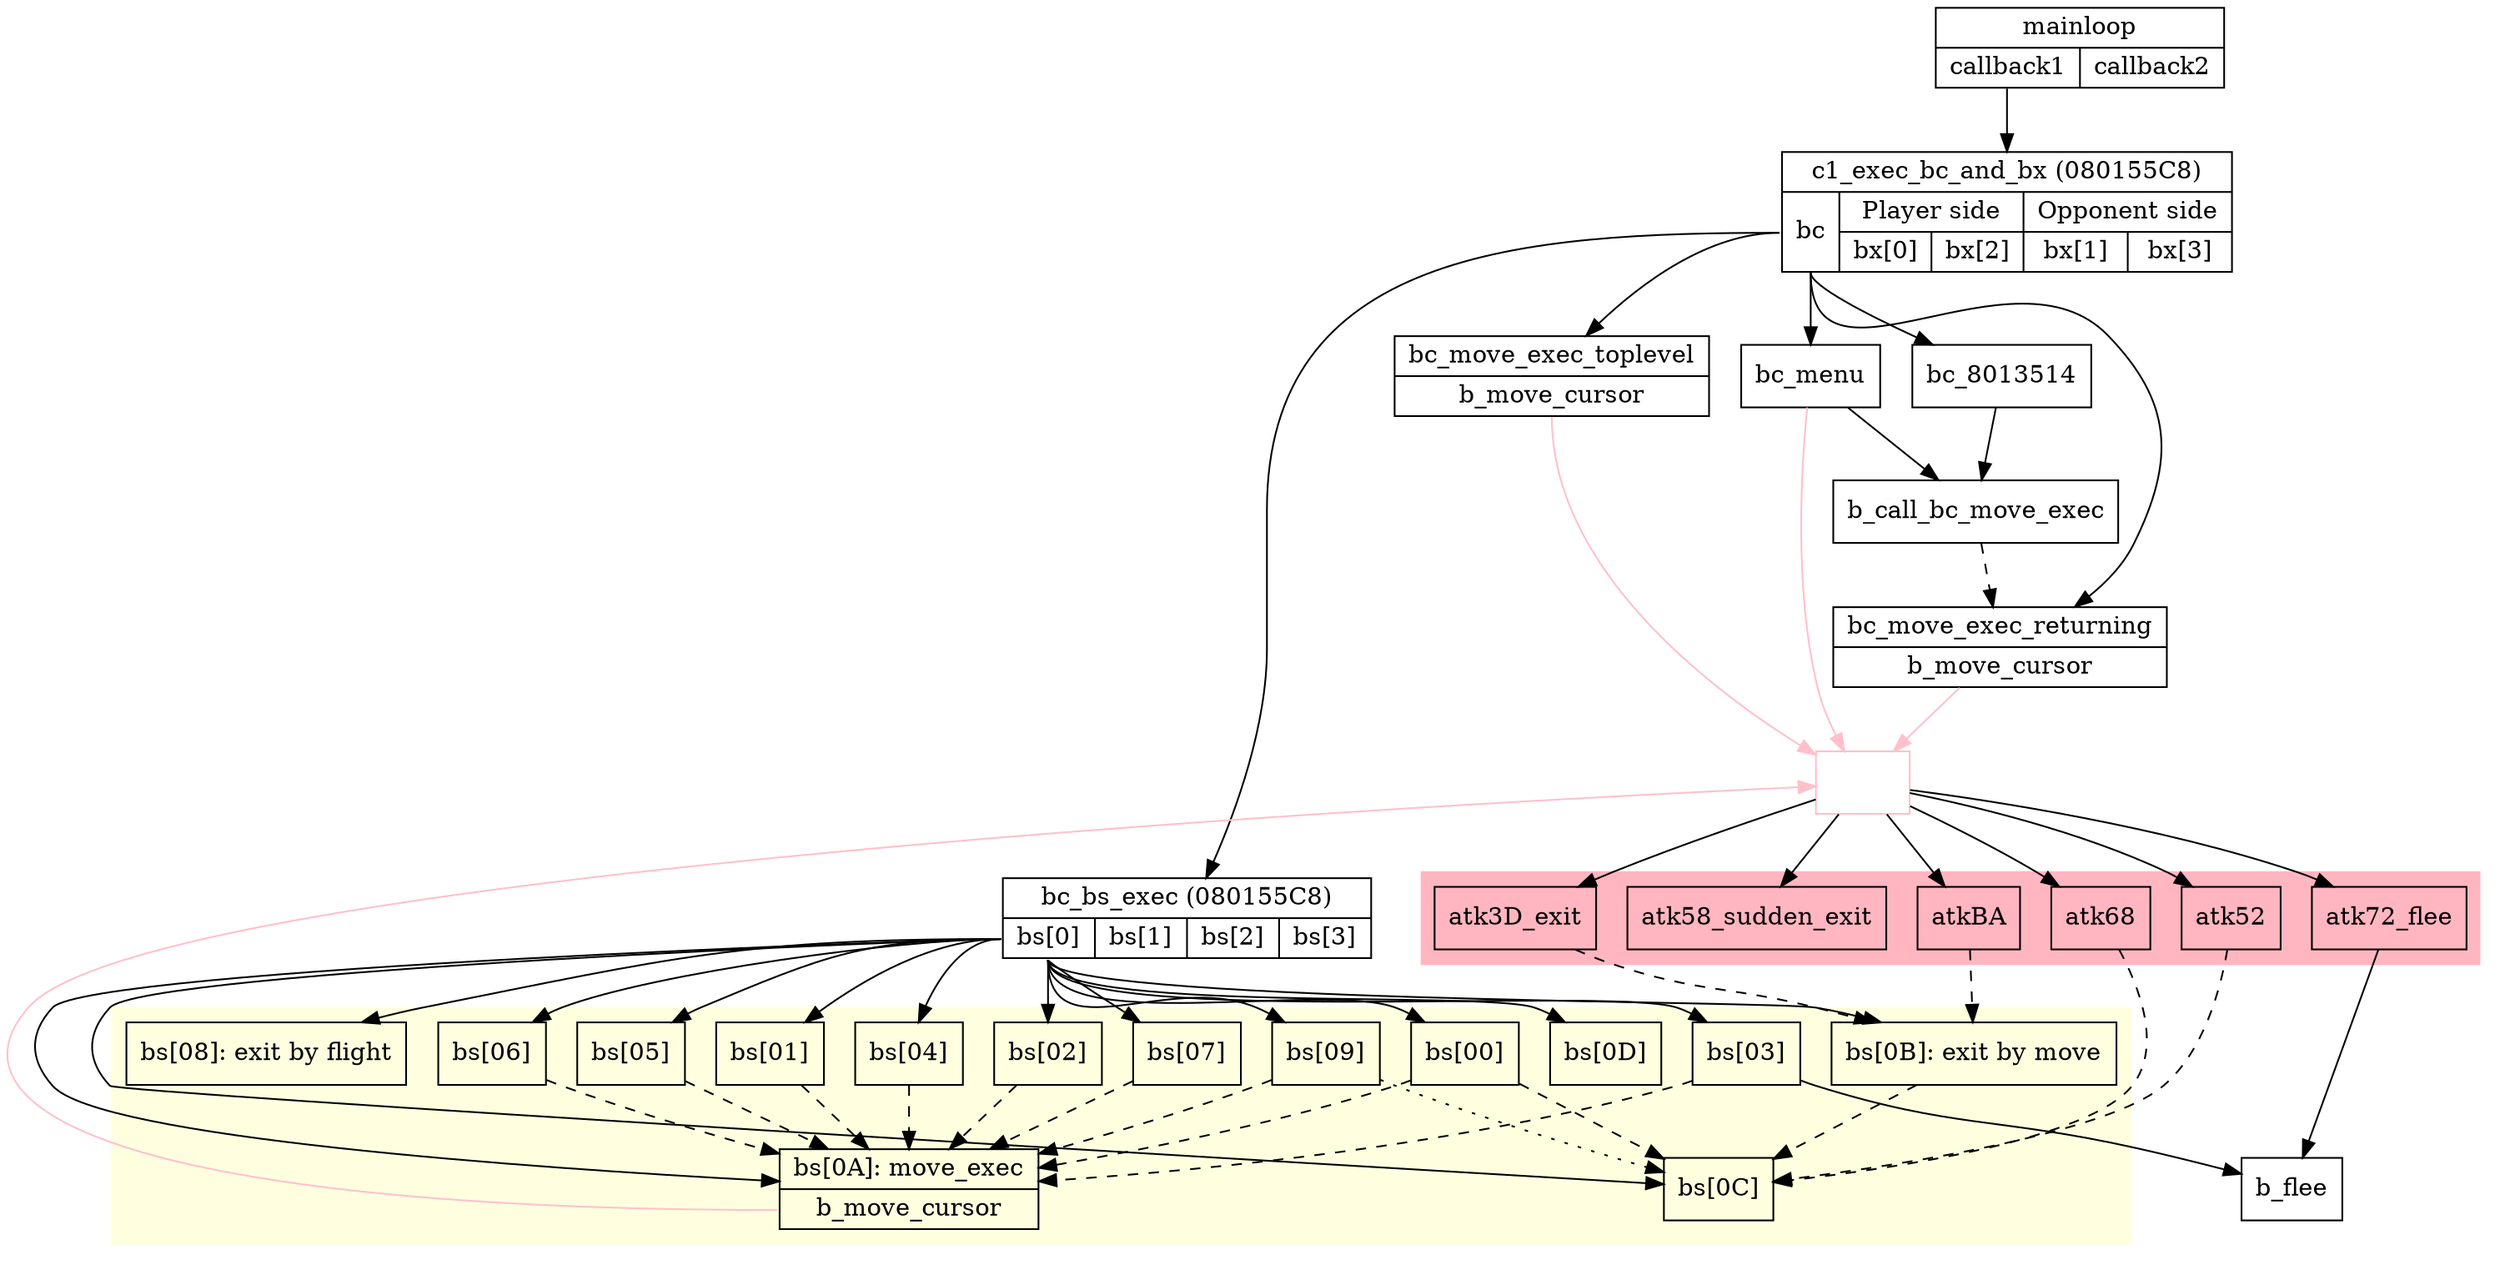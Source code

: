 digraph {
    node [shape="record"];

	mainloop [label="{mainloop|{<c1>callback1|<c2>callback2}}"];

	c1_exec_bc_and_bx [label="{c1_exec_bc_and_bx (080155C8)|{<bc>bc|{Player side|{bx[0]|bx[2]}}|{Opponent side|{bx[1]|<bx>bx[3]}}}}"];
	bc_bs_exec [label="{bc_bs_exec (080155C8)|{<bs>bs[0]|bs[1]|bs[2]|bs[3]}}"]

	subgraph cluster_atk {
		style=filled;
		color=lightpink;
		atk3D_exit;
		atk52;
		atk68;
		atkBA;
		atk58_sudden_exit;
		atk72_flee;
	}

	subgraph cluster_bs {
		style=filled;
		color=lightyellow;
		bs0 [label="{bs[00]}"];
		bs1 [label="{bs[01]}"];
		bs2 [label="{bs[02]}"];
		bs3 [label="{bs[03]}"];
		bs4 [label="{bs[04]}"];
		bs5 [label="{bs[05]}"];
		bs6 [label="{bs[06]}"];
		bs7 [label="{bs[07]}"];
		bs8 [label="{bs[08]: exit by flight}"];
		bs9 [label="{bs[09]}"];
		bs_move_exec [label="{bs[0A]: move_exec|<atk>b_move_cursor}"]
		bsB [label="{bs[0B]: exit by move}"];
		bsC [label="{bs[0C]}"];
		bsD [label="{bs[0D]}"];
	}

	bc_move_exec_toplevel [label="{bc_move_exec_toplevel|<atk>b_move_cursor}"]
	bc_move_exec_returning [label="{bc_move_exec_returning|<atk>b_move_cursor}"]
	move_cmds [color="pink" label=""];

	mainloop:c1 -> c1_exec_bc_and_bx;

	c1_exec_bc_and_bx:bc -> bc_bs_exec;
	c1_exec_bc_and_bx:bc -> bc_move_exec_toplevel;
	c1_exec_bc_and_bx:bc -> bc_move_exec_returning;
	c1_exec_bc_and_bx:bc -> bc_menu;
	c1_exec_bc_and_bx:bc -> bc_8013514;

	bc_bs_exec:bs -> bs0;
	bc_bs_exec:bs -> bs1;
	bc_bs_exec:bs -> bs2;
	bc_bs_exec:bs -> bs3;
	bc_bs_exec:bs -> bs4;
	bc_bs_exec:bs -> bs5;
	bc_bs_exec:bs -> bs6;
	bc_bs_exec:bs -> bs7;
	bc_bs_exec:bs -> bs8;
	bc_bs_exec:bs -> bs9;
	bc_bs_exec:bs -> bsB;
	bc_bs_exec:bs -> bsC;
	bc_bs_exec:bs -> bsD;
	bsB -> bsC [style="dashed"];
	bs9 -> bsC [style="dotted"];
	bs9 -> bs_move_exec [style="dashed"];
	bs7 -> bs_move_exec [style="dashed"];
	bs6 -> bs_move_exec [style="dashed"];
	bs5 -> bs_move_exec [style="dashed"];
	bs4 -> bs_move_exec [style="dashed"];
	bs3 -> bs_move_exec [style="dashed"];
	bs2 -> bs_move_exec [style="dashed"];
	bs1 -> bs_move_exec [style="dashed"];
	bs0 -> bs_move_exec [style="dashed"];
	bs0 -> bsC [style="dashed"];
	bc_bs_exec:bs -> bs_move_exec;
	bc_menu -> move_cmds [color="pink"];
	bc_move_exec_toplevel:atk -> move_cmds [color="pink"];
	bc_move_exec_returning -> move_cmds [color="pink"];
	bs_move_exec:atk -> move_cmds [color="pink"];
	move_cmds -> atk3D_exit;
	move_cmds -> atk52;
	move_cmds -> atk68;
	move_cmds -> atkBA;
	move_cmds -> atk58_sudden_exit;
	move_cmds -> atk72_flee;
	atk3D_exit -> bsB [style="dashed"];
	atk52      -> bsC [style="dashed"];
	atk68      -> bsC [style="dashed"];
	atkBA      -> bsB [style="dashed"];
	atk72_flee -> b_flee;
	bs3 -> b_flee;
	b_call_bc_move_exec -> bc_move_exec_returning [style="dashed"];
	bc_menu -> b_call_bc_move_exec;
	bc_8013514 -> b_call_bc_move_exec;
}
